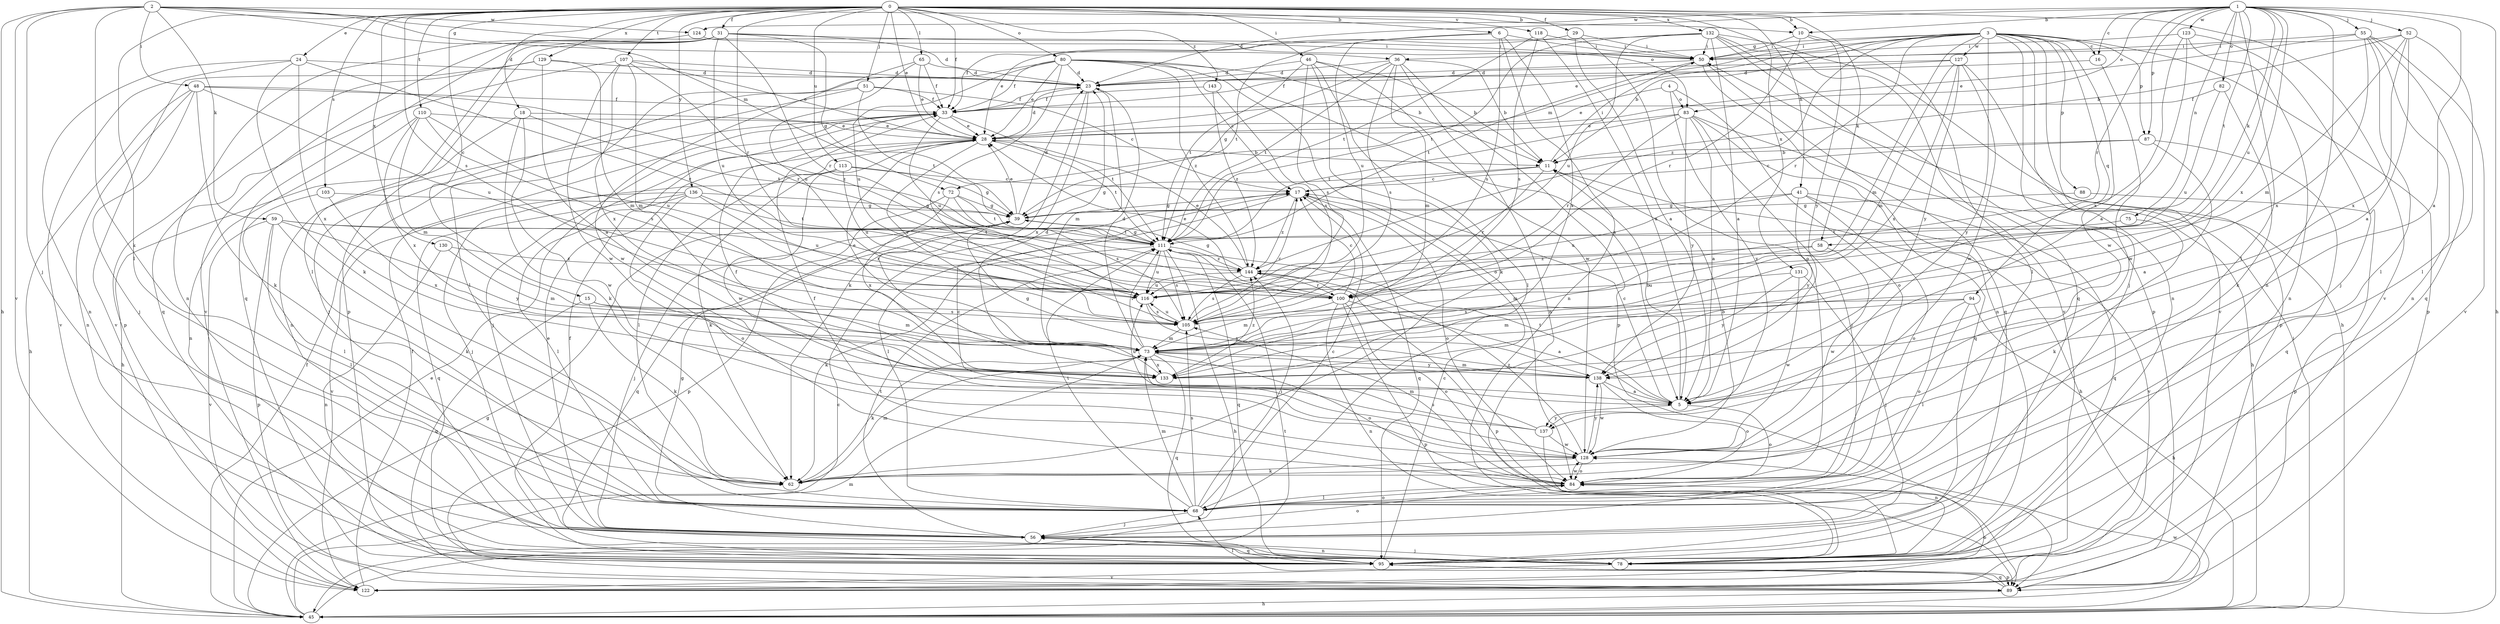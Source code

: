 strict digraph  {
0;
1;
2;
3;
4;
5;
6;
10;
11;
15;
16;
17;
18;
23;
24;
28;
29;
31;
33;
36;
39;
41;
45;
46;
48;
50;
51;
52;
55;
56;
58;
59;
62;
65;
68;
72;
73;
75;
78;
80;
82;
83;
84;
87;
88;
89;
94;
95;
100;
103;
105;
107;
110;
111;
113;
116;
118;
122;
123;
124;
127;
128;
129;
130;
131;
132;
133;
136;
137;
138;
143;
144;
0 -> 6  [label=b];
0 -> 10  [label=b];
0 -> 15  [label=c];
0 -> 18  [label=d];
0 -> 24  [label=e];
0 -> 28  [label=e];
0 -> 29  [label=f];
0 -> 31  [label=f];
0 -> 33  [label=f];
0 -> 41  [label=h];
0 -> 46  [label=i];
0 -> 51  [label=j];
0 -> 58  [label=k];
0 -> 65  [label=l];
0 -> 68  [label=l];
0 -> 80  [label=o];
0 -> 100  [label=r];
0 -> 103  [label=s];
0 -> 105  [label=s];
0 -> 107  [label=t];
0 -> 110  [label=t];
0 -> 113  [label=u];
0 -> 118  [label=v];
0 -> 122  [label=v];
0 -> 129  [label=x];
0 -> 130  [label=x];
0 -> 131  [label=x];
0 -> 132  [label=x];
0 -> 136  [label=y];
0 -> 143  [label=z];
1 -> 5  [label=a];
1 -> 10  [label=b];
1 -> 16  [label=c];
1 -> 23  [label=d];
1 -> 45  [label=h];
1 -> 52  [label=j];
1 -> 55  [label=j];
1 -> 58  [label=k];
1 -> 68  [label=l];
1 -> 75  [label=n];
1 -> 78  [label=n];
1 -> 82  [label=o];
1 -> 83  [label=o];
1 -> 87  [label=p];
1 -> 100  [label=r];
1 -> 111  [label=t];
1 -> 116  [label=u];
1 -> 123  [label=w];
1 -> 124  [label=w];
1 -> 133  [label=x];
2 -> 10  [label=b];
2 -> 36  [label=g];
2 -> 45  [label=h];
2 -> 48  [label=i];
2 -> 56  [label=j];
2 -> 59  [label=k];
2 -> 62  [label=k];
2 -> 72  [label=m];
2 -> 83  [label=o];
2 -> 122  [label=v];
2 -> 124  [label=w];
3 -> 11  [label=b];
3 -> 16  [label=c];
3 -> 28  [label=e];
3 -> 36  [label=g];
3 -> 50  [label=i];
3 -> 56  [label=j];
3 -> 72  [label=m];
3 -> 73  [label=m];
3 -> 78  [label=n];
3 -> 87  [label=p];
3 -> 88  [label=p];
3 -> 89  [label=p];
3 -> 94  [label=q];
3 -> 100  [label=r];
3 -> 122  [label=v];
3 -> 127  [label=w];
3 -> 128  [label=w];
3 -> 137  [label=y];
3 -> 144  [label=z];
4 -> 28  [label=e];
4 -> 83  [label=o];
4 -> 84  [label=o];
4 -> 137  [label=y];
5 -> 11  [label=b];
5 -> 17  [label=c];
5 -> 84  [label=o];
5 -> 111  [label=t];
5 -> 116  [label=u];
5 -> 137  [label=y];
6 -> 50  [label=i];
6 -> 78  [label=n];
6 -> 105  [label=s];
6 -> 111  [label=t];
6 -> 116  [label=u];
6 -> 133  [label=x];
10 -> 50  [label=i];
10 -> 68  [label=l];
10 -> 100  [label=r];
10 -> 138  [label=y];
11 -> 17  [label=c];
11 -> 39  [label=g];
11 -> 45  [label=h];
11 -> 50  [label=i];
11 -> 100  [label=r];
15 -> 62  [label=k];
15 -> 73  [label=m];
15 -> 95  [label=q];
15 -> 105  [label=s];
16 -> 23  [label=d];
16 -> 128  [label=w];
17 -> 39  [label=g];
17 -> 68  [label=l];
17 -> 84  [label=o];
17 -> 95  [label=q];
17 -> 144  [label=z];
18 -> 28  [label=e];
18 -> 45  [label=h];
18 -> 62  [label=k];
18 -> 111  [label=t];
18 -> 128  [label=w];
23 -> 33  [label=f];
23 -> 62  [label=k];
23 -> 73  [label=m];
23 -> 133  [label=x];
24 -> 23  [label=d];
24 -> 62  [label=k];
24 -> 78  [label=n];
24 -> 100  [label=r];
24 -> 122  [label=v];
24 -> 133  [label=x];
28 -> 11  [label=b];
28 -> 23  [label=d];
28 -> 68  [label=l];
28 -> 105  [label=s];
28 -> 111  [label=t];
28 -> 128  [label=w];
29 -> 5  [label=a];
29 -> 28  [label=e];
29 -> 50  [label=i];
29 -> 84  [label=o];
31 -> 23  [label=d];
31 -> 39  [label=g];
31 -> 50  [label=i];
31 -> 68  [label=l];
31 -> 89  [label=p];
31 -> 95  [label=q];
31 -> 100  [label=r];
31 -> 116  [label=u];
31 -> 122  [label=v];
33 -> 28  [label=e];
33 -> 56  [label=j];
33 -> 111  [label=t];
33 -> 116  [label=u];
36 -> 11  [label=b];
36 -> 23  [label=d];
36 -> 39  [label=g];
36 -> 73  [label=m];
36 -> 78  [label=n];
36 -> 89  [label=p];
36 -> 105  [label=s];
36 -> 111  [label=t];
39 -> 23  [label=d];
39 -> 28  [label=e];
39 -> 56  [label=j];
39 -> 95  [label=q];
39 -> 111  [label=t];
41 -> 39  [label=g];
41 -> 84  [label=o];
41 -> 95  [label=q];
41 -> 116  [label=u];
41 -> 122  [label=v];
41 -> 138  [label=y];
45 -> 17  [label=c];
45 -> 28  [label=e];
45 -> 33  [label=f];
45 -> 39  [label=g];
45 -> 50  [label=i];
45 -> 73  [label=m];
45 -> 111  [label=t];
45 -> 128  [label=w];
46 -> 11  [label=b];
46 -> 23  [label=d];
46 -> 62  [label=k];
46 -> 68  [label=l];
46 -> 105  [label=s];
46 -> 111  [label=t];
46 -> 128  [label=w];
48 -> 33  [label=f];
48 -> 45  [label=h];
48 -> 56  [label=j];
48 -> 62  [label=k];
48 -> 78  [label=n];
48 -> 116  [label=u];
48 -> 144  [label=z];
50 -> 23  [label=d];
50 -> 78  [label=n];
50 -> 95  [label=q];
50 -> 111  [label=t];
51 -> 17  [label=c];
51 -> 33  [label=f];
51 -> 56  [label=j];
51 -> 78  [label=n];
51 -> 111  [label=t];
52 -> 5  [label=a];
52 -> 11  [label=b];
52 -> 50  [label=i];
52 -> 68  [label=l];
52 -> 73  [label=m];
52 -> 133  [label=x];
55 -> 28  [label=e];
55 -> 50  [label=i];
55 -> 68  [label=l];
55 -> 78  [label=n];
55 -> 95  [label=q];
55 -> 122  [label=v];
55 -> 133  [label=x];
56 -> 28  [label=e];
56 -> 39  [label=g];
56 -> 78  [label=n];
56 -> 84  [label=o];
56 -> 95  [label=q];
56 -> 111  [label=t];
58 -> 73  [label=m];
58 -> 128  [label=w];
58 -> 144  [label=z];
59 -> 62  [label=k];
59 -> 68  [label=l];
59 -> 89  [label=p];
59 -> 100  [label=r];
59 -> 111  [label=t];
59 -> 122  [label=v];
59 -> 138  [label=y];
62 -> 73  [label=m];
65 -> 23  [label=d];
65 -> 28  [label=e];
65 -> 33  [label=f];
65 -> 116  [label=u];
65 -> 128  [label=w];
68 -> 17  [label=c];
68 -> 56  [label=j];
68 -> 73  [label=m];
68 -> 84  [label=o];
68 -> 105  [label=s];
68 -> 111  [label=t];
68 -> 144  [label=i];
72 -> 39  [label=g];
72 -> 89  [label=p];
72 -> 105  [label=s];
72 -> 111  [label=t];
72 -> 133  [label=x];
73 -> 23  [label=d];
73 -> 28  [label=e];
73 -> 62  [label=k];
73 -> 84  [label=o];
73 -> 95  [label=q];
73 -> 111  [label=t];
73 -> 133  [label=x];
73 -> 138  [label=y];
75 -> 62  [label=k];
75 -> 111  [label=t];
78 -> 56  [label=j];
78 -> 122  [label=v];
80 -> 5  [label=a];
80 -> 11  [label=b];
80 -> 17  [label=c];
80 -> 23  [label=d];
80 -> 28  [label=e];
80 -> 33  [label=f];
80 -> 68  [label=l];
80 -> 84  [label=o];
80 -> 105  [label=s];
80 -> 116  [label=u];
80 -> 144  [label=z];
82 -> 33  [label=f];
82 -> 62  [label=k];
82 -> 116  [label=u];
83 -> 5  [label=a];
83 -> 28  [label=e];
83 -> 45  [label=h];
83 -> 56  [label=j];
83 -> 95  [label=q];
83 -> 100  [label=r];
83 -> 111  [label=t];
83 -> 138  [label=y];
84 -> 33  [label=f];
84 -> 68  [label=l];
84 -> 105  [label=s];
84 -> 128  [label=w];
87 -> 5  [label=a];
87 -> 11  [label=b];
87 -> 17  [label=c];
87 -> 95  [label=q];
88 -> 39  [label=g];
88 -> 89  [label=p];
89 -> 45  [label=h];
89 -> 68  [label=l];
89 -> 95  [label=q];
94 -> 45  [label=h];
94 -> 68  [label=l];
94 -> 73  [label=m];
94 -> 84  [label=o];
94 -> 105  [label=s];
95 -> 17  [label=c];
95 -> 33  [label=f];
95 -> 89  [label=p];
100 -> 5  [label=a];
100 -> 17  [label=c];
100 -> 28  [label=e];
100 -> 73  [label=m];
100 -> 78  [label=n];
100 -> 84  [label=o];
100 -> 89  [label=p];
103 -> 39  [label=g];
103 -> 68  [label=l];
103 -> 133  [label=x];
105 -> 17  [label=c];
105 -> 73  [label=m];
105 -> 116  [label=u];
107 -> 23  [label=d];
107 -> 28  [label=e];
107 -> 73  [label=m];
107 -> 95  [label=q];
107 -> 100  [label=r];
107 -> 128  [label=w];
107 -> 133  [label=x];
110 -> 28  [label=e];
110 -> 73  [label=m];
110 -> 78  [label=n];
110 -> 105  [label=s];
110 -> 116  [label=u];
110 -> 133  [label=x];
111 -> 39  [label=g];
111 -> 45  [label=h];
111 -> 62  [label=k];
111 -> 95  [label=q];
111 -> 105  [label=s];
111 -> 116  [label=u];
111 -> 144  [label=z];
113 -> 17  [label=c];
113 -> 39  [label=g];
113 -> 56  [label=j];
113 -> 62  [label=k];
113 -> 116  [label=u];
116 -> 105  [label=s];
116 -> 138  [label=y];
118 -> 5  [label=a];
118 -> 50  [label=i];
118 -> 105  [label=s];
118 -> 111  [label=t];
122 -> 33  [label=f];
122 -> 84  [label=o];
123 -> 5  [label=a];
123 -> 50  [label=i];
123 -> 56  [label=j];
123 -> 78  [label=n];
123 -> 133  [label=x];
124 -> 50  [label=i];
124 -> 78  [label=n];
127 -> 23  [label=d];
127 -> 33  [label=f];
127 -> 73  [label=m];
127 -> 89  [label=p];
127 -> 128  [label=w];
127 -> 133  [label=x];
127 -> 138  [label=y];
128 -> 11  [label=b];
128 -> 62  [label=k];
128 -> 84  [label=o];
128 -> 138  [label=y];
128 -> 144  [label=z];
129 -> 5  [label=a];
129 -> 23  [label=d];
129 -> 73  [label=m];
129 -> 89  [label=p];
129 -> 122  [label=v];
130 -> 73  [label=m];
130 -> 78  [label=n];
130 -> 144  [label=z];
131 -> 56  [label=j];
131 -> 116  [label=u];
131 -> 128  [label=w];
131 -> 138  [label=y];
132 -> 5  [label=a];
132 -> 33  [label=f];
132 -> 45  [label=h];
132 -> 50  [label=i];
132 -> 89  [label=p];
132 -> 95  [label=q];
132 -> 111  [label=t];
132 -> 116  [label=u];
132 -> 122  [label=v];
133 -> 23  [label=d];
133 -> 144  [label=z];
136 -> 39  [label=g];
136 -> 68  [label=l];
136 -> 84  [label=o];
136 -> 95  [label=q];
136 -> 111  [label=t];
136 -> 116  [label=u];
136 -> 122  [label=v];
137 -> 17  [label=c];
137 -> 33  [label=f];
137 -> 73  [label=m];
137 -> 78  [label=n];
137 -> 128  [label=w];
138 -> 5  [label=a];
138 -> 39  [label=g];
138 -> 73  [label=m];
138 -> 84  [label=o];
138 -> 128  [label=w];
143 -> 33  [label=f];
143 -> 105  [label=s];
143 -> 144  [label=z];
144 -> 28  [label=e];
144 -> 39  [label=g];
144 -> 89  [label=p];
144 -> 100  [label=r];
144 -> 105  [label=s];
144 -> 116  [label=u];
}
